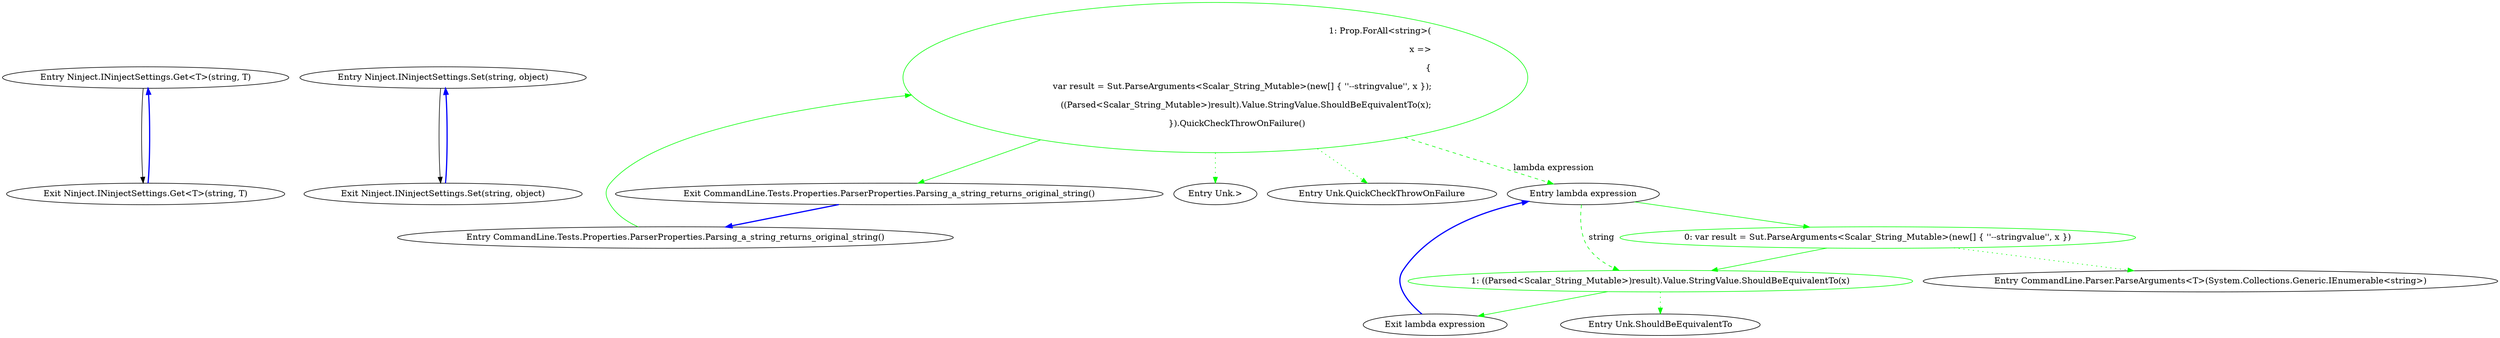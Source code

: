 digraph  {
n0 [cluster="Ninject.INinjectSettings.Get<T>(string, T)", label="Entry Ninject.INinjectSettings.Get<T>(string, T)", span="76-76"];
n1 [cluster="Ninject.INinjectSettings.Get<T>(string, T)", label="Exit Ninject.INinjectSettings.Get<T>(string, T)", span="76-76"];
n2 [cluster="Ninject.INinjectSettings.Set(string, object)", label="Entry Ninject.INinjectSettings.Set(string, object)", span="83-83"];
n3 [cluster="Ninject.INinjectSettings.Set(string, object)", label="Exit Ninject.INinjectSettings.Set(string, object)", span="83-83"];
d1 [cluster="CommandLine.Tests.Properties.ParserProperties.Parsing_a_string_returns_original_string()", color=green, community=1, label="1: Prop.ForAll<string>(\r\n                x =>\r\n                {\r\n                    var result = Sut.ParseArguments<Scalar_String_Mutable>(new[] { ''--stringvalue'', x });\r\n                    ((Parsed<Scalar_String_Mutable>)result).Value.StringValue.ShouldBeEquivalentTo(x);\r\n                }).QuickCheckThrowOnFailure()", span="19-24"];
d0 [cluster="CommandLine.Tests.Properties.ParserProperties.Parsing_a_string_returns_original_string()", label="Entry CommandLine.Tests.Properties.ParserProperties.Parsing_a_string_returns_original_string()", span="17-17"];
d2 [cluster="CommandLine.Tests.Properties.ParserProperties.Parsing_a_string_returns_original_string()", label="Exit CommandLine.Tests.Properties.ParserProperties.Parsing_a_string_returns_original_string()", span="17-17"];
d3 [cluster="Unk.>", label="Entry Unk.>", span=""];
d4 [cluster="Unk.QuickCheckThrowOnFailure", label="Entry Unk.QuickCheckThrowOnFailure", span=""];
d5 [cluster="lambda expression", label="Entry lambda expression", span="20-24"];
d6 [cluster="lambda expression", color=green, community=0, label="0: var result = Sut.ParseArguments<Scalar_String_Mutable>(new[] { ''--stringvalue'', x })", span="22-22"];
d7 [cluster="lambda expression", color=green, community=0, label="1: ((Parsed<Scalar_String_Mutable>)result).Value.StringValue.ShouldBeEquivalentTo(x)", span="23-23"];
d9 [cluster="CommandLine.Parser.ParseArguments<T>(System.Collections.Generic.IEnumerable<string>)", label="Entry CommandLine.Parser.ParseArguments<T>(System.Collections.Generic.IEnumerable<string>)", span="85-85"];
d8 [cluster="lambda expression", label="Exit lambda expression", span="20-24"];
d10 [cluster="Unk.ShouldBeEquivalentTo", label="Entry Unk.ShouldBeEquivalentTo", span=""];
n0 -> n1  [key=0, style=solid];
n1 -> n0  [color=blue, key=0, style=bold];
n2 -> n3  [key=0, style=solid];
n3 -> n2  [color=blue, key=0, style=bold];
d1 -> d2  [color=green, key=0, style=solid];
d1 -> d3  [color=green, key=2, style=dotted];
d1 -> d4  [color=green, key=2, style=dotted];
d1 -> d5  [color=green, key=1, label="lambda expression", style=dashed];
d0 -> d1  [color=green, key=0, style=solid];
d2 -> d0  [color=blue, key=0, style=bold];
d5 -> d6  [color=green, key=0, style=solid];
d5 -> d7  [color=green, key=1, label=string, style=dashed];
d6 -> d7  [color=green, key=0, style=solid];
d6 -> d9  [color=green, key=2, style=dotted];
d7 -> d8  [color=green, key=0, style=solid];
d7 -> d10  [color=green, key=2, style=dotted];
d8 -> d5  [color=blue, key=0, style=bold];
}
